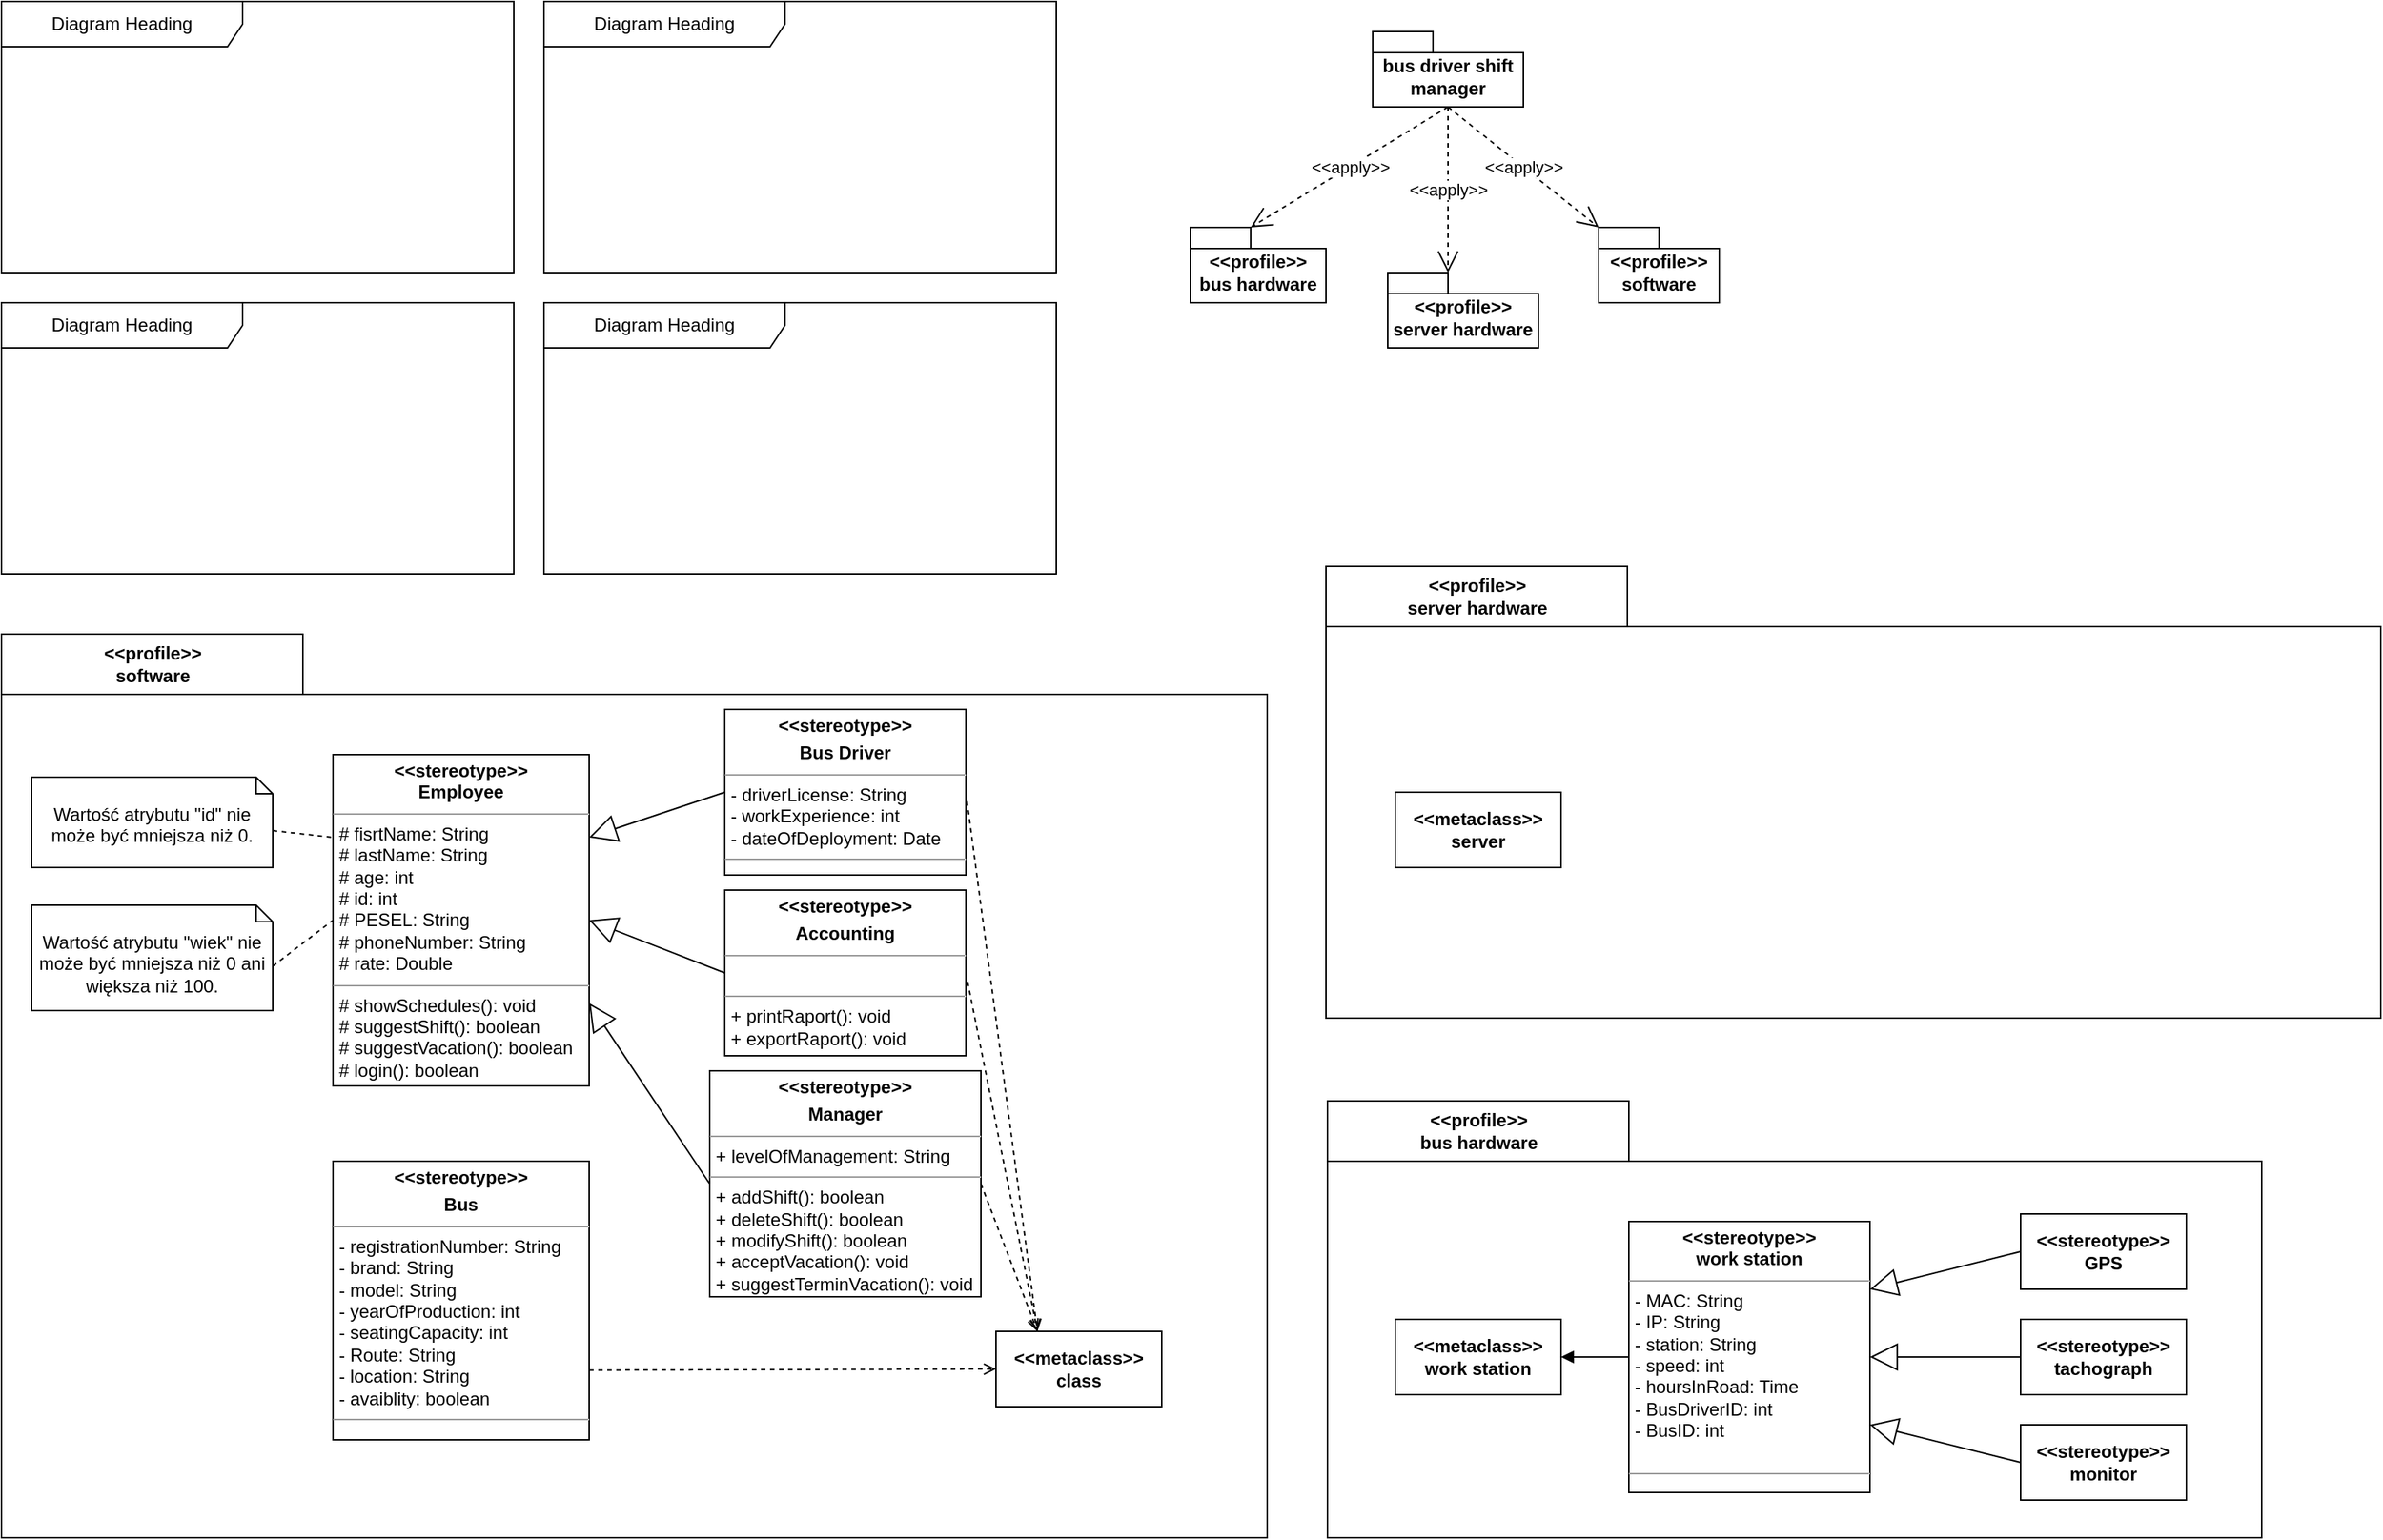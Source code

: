 <mxfile version="22.1.3" type="github">
  <diagram name="Сторінка-1" id="xnTz1qQAvWEni8UB2f_R">
    <mxGraphModel dx="1509" dy="813" grid="1" gridSize="10" guides="1" tooltips="1" connect="1" arrows="1" fold="1" page="1" pageScale="1" pageWidth="827" pageHeight="1169" math="0" shadow="0">
      <root>
        <mxCell id="0" />
        <mxCell id="1" value="Фон" parent="0" />
        <mxCell id="kabTlLA1WyUW2wctdZ1g-15" value="Diagram Heading" style="shape=umlFrame;whiteSpace=wrap;html=1;pointerEvents=0;recursiveResize=0;container=1;collapsible=0;width=160;" vertex="1" parent="1">
          <mxGeometry x="40" y="40" width="340" height="180" as="geometry" />
        </mxCell>
        <mxCell id="kabTlLA1WyUW2wctdZ1g-16" value="Diagram Heading" style="shape=umlFrame;whiteSpace=wrap;html=1;pointerEvents=0;recursiveResize=0;container=1;collapsible=0;width=160;" vertex="1" parent="1">
          <mxGeometry x="40" y="240" width="340" height="180" as="geometry" />
        </mxCell>
        <mxCell id="kabTlLA1WyUW2wctdZ1g-17" value="Diagram Heading" style="shape=umlFrame;whiteSpace=wrap;html=1;pointerEvents=0;recursiveResize=0;container=1;collapsible=0;width=160;" vertex="1" parent="1">
          <mxGeometry x="400" y="240" width="340" height="180" as="geometry" />
        </mxCell>
        <mxCell id="kabTlLA1WyUW2wctdZ1g-18" value="Diagram Heading" style="shape=umlFrame;whiteSpace=wrap;html=1;pointerEvents=0;recursiveResize=0;container=1;collapsible=0;width=160;" vertex="1" parent="1">
          <mxGeometry x="400" y="40" width="340" height="180" as="geometry" />
        </mxCell>
        <mxCell id="kabTlLA1WyUW2wctdZ1g-19" value="" style="shape=folder;fontStyle=1;spacingTop=10;tabWidth=200;tabHeight=40;tabPosition=left;html=1;whiteSpace=wrap;" vertex="1" parent="1">
          <mxGeometry x="40" y="460" width="840" height="600" as="geometry" />
        </mxCell>
        <mxCell id="kabTlLA1WyUW2wctdZ1g-22" value="bus driver shift manager&lt;br&gt;" style="shape=folder;fontStyle=1;spacingTop=10;tabWidth=40;tabHeight=14;tabPosition=left;html=1;whiteSpace=wrap;" vertex="1" parent="1">
          <mxGeometry x="950" y="60" width="100" height="50" as="geometry" />
        </mxCell>
        <mxCell id="kabTlLA1WyUW2wctdZ1g-23" value="&amp;lt;&amp;lt;profile&amp;gt;&amp;gt;&lt;br&gt;bus hardware" style="shape=folder;fontStyle=1;spacingTop=10;tabWidth=40;tabHeight=14;tabPosition=left;html=1;whiteSpace=wrap;" vertex="1" parent="1">
          <mxGeometry x="829" y="190" width="90" height="50" as="geometry" />
        </mxCell>
        <mxCell id="kabTlLA1WyUW2wctdZ1g-24" value="&amp;lt;&amp;lt;profile&amp;gt;&amp;gt;&lt;br&gt;server hardware" style="shape=folder;fontStyle=1;spacingTop=10;tabWidth=40;tabHeight=14;tabPosition=left;html=1;whiteSpace=wrap;" vertex="1" parent="1">
          <mxGeometry x="960" y="220" width="100" height="50" as="geometry" />
        </mxCell>
        <mxCell id="kabTlLA1WyUW2wctdZ1g-25" value="&amp;lt;&amp;lt;profile&amp;gt;&amp;gt;&lt;br&gt;software" style="shape=folder;fontStyle=1;spacingTop=10;tabWidth=40;tabHeight=14;tabPosition=left;html=1;whiteSpace=wrap;" vertex="1" parent="1">
          <mxGeometry x="1100" y="190" width="80" height="50" as="geometry" />
        </mxCell>
        <mxCell id="kabTlLA1WyUW2wctdZ1g-26" value="&amp;lt;&amp;lt;apply&amp;gt;&amp;gt;" style="endArrow=open;endSize=12;dashed=1;html=1;rounded=0;exitX=0.5;exitY=1;exitDx=0;exitDy=0;exitPerimeter=0;entryX=0;entryY=0;entryDx=40;entryDy=0;entryPerimeter=0;" edge="1" parent="1" source="kabTlLA1WyUW2wctdZ1g-22" target="kabTlLA1WyUW2wctdZ1g-23">
          <mxGeometry width="160" relative="1" as="geometry">
            <mxPoint x="880" y="170" as="sourcePoint" />
            <mxPoint x="1040" y="170" as="targetPoint" />
          </mxGeometry>
        </mxCell>
        <mxCell id="kabTlLA1WyUW2wctdZ1g-27" value="&amp;lt;&amp;lt;apply&amp;gt;&amp;gt;" style="endArrow=open;endSize=12;dashed=1;html=1;rounded=0;exitX=0.5;exitY=1;exitDx=0;exitDy=0;exitPerimeter=0;entryX=0;entryY=0;entryDx=40;entryDy=0;entryPerimeter=0;" edge="1" parent="1" source="kabTlLA1WyUW2wctdZ1g-22" target="kabTlLA1WyUW2wctdZ1g-24">
          <mxGeometry width="160" relative="1" as="geometry">
            <mxPoint x="1005" y="100" as="sourcePoint" />
            <mxPoint x="880" y="210" as="targetPoint" />
          </mxGeometry>
        </mxCell>
        <mxCell id="kabTlLA1WyUW2wctdZ1g-28" value="&amp;lt;&amp;lt;apply&amp;gt;&amp;gt;" style="endArrow=open;endSize=12;dashed=1;html=1;rounded=0;exitX=0.5;exitY=1;exitDx=0;exitDy=0;exitPerimeter=0;entryX=0;entryY=0;entryDx=0;entryDy=0;entryPerimeter=0;" edge="1" parent="1" source="kabTlLA1WyUW2wctdZ1g-22" target="kabTlLA1WyUW2wctdZ1g-25">
          <mxGeometry width="160" relative="1" as="geometry">
            <mxPoint x="1010" y="100" as="sourcePoint" />
            <mxPoint x="1010" y="250" as="targetPoint" />
          </mxGeometry>
        </mxCell>
        <mxCell id="kabTlLA1WyUW2wctdZ1g-30" value="&amp;lt;&amp;lt;profile&amp;gt;&amp;gt;&lt;br&gt;software" style="text;align=center;fontStyle=1;verticalAlign=middle;spacingLeft=3;spacingRight=3;strokeColor=none;rotatable=0;points=[[0,0.5],[1,0.5]];portConstraint=eastwest;html=1;" vertex="1" parent="1">
          <mxGeometry x="40" y="460" width="200" height="40" as="geometry" />
        </mxCell>
        <mxCell id="kabTlLA1WyUW2wctdZ1g-31" value="" style="shape=folder;fontStyle=1;spacingTop=10;tabWidth=200;tabHeight=40;tabPosition=left;html=1;whiteSpace=wrap;" vertex="1" parent="1">
          <mxGeometry x="920" y="770" width="620" height="290" as="geometry" />
        </mxCell>
        <mxCell id="kabTlLA1WyUW2wctdZ1g-32" value="" style="shape=folder;fontStyle=1;spacingTop=10;tabWidth=200;tabHeight=40;tabPosition=left;html=1;whiteSpace=wrap;" vertex="1" parent="1">
          <mxGeometry x="919" y="415" width="700" height="300" as="geometry" />
        </mxCell>
        <mxCell id="kabTlLA1WyUW2wctdZ1g-33" value="&amp;lt;&amp;lt;profile&amp;gt;&amp;gt;&lt;br&gt;bus hardware" style="text;align=center;fontStyle=1;verticalAlign=middle;spacingLeft=3;spacingRight=3;strokeColor=none;rotatable=0;points=[[0,0.5],[1,0.5]];portConstraint=eastwest;html=1;" vertex="1" parent="1">
          <mxGeometry x="920" y="770" width="200" height="40" as="geometry" />
        </mxCell>
        <mxCell id="kabTlLA1WyUW2wctdZ1g-34" value="&amp;lt;&amp;lt;profile&amp;gt;&amp;gt;&lt;br&gt;server hardware" style="text;align=center;fontStyle=1;verticalAlign=middle;spacingLeft=3;spacingRight=3;strokeColor=none;rotatable=0;portConstraint=eastwest;html=1;" vertex="1" parent="1">
          <mxGeometry x="919" y="415" width="200" height="40" as="geometry" />
        </mxCell>
        <mxCell id="kabTlLA1WyUW2wctdZ1g-43" value="&lt;p style=&quot;margin:0px;margin-top:4px;text-align:center;&quot;&gt;&lt;b&gt;&amp;lt;&amp;lt;stereotype&amp;gt;&amp;gt;&lt;br&gt;work station&lt;/b&gt;&lt;/p&gt;&lt;hr size=&quot;1&quot;&gt;&lt;p style=&quot;margin:0px;margin-left:4px;&quot;&gt;- MAC: String&lt;/p&gt;&lt;p style=&quot;margin:0px;margin-left:4px;&quot;&gt;- IP: String&lt;/p&gt;&lt;p style=&quot;margin:0px;margin-left:4px;&quot;&gt;- station: String&lt;/p&gt;&lt;p style=&quot;margin:0px;margin-left:4px;&quot;&gt;- speed: int&lt;/p&gt;&lt;p style=&quot;margin:0px;margin-left:4px;&quot;&gt;- hoursInRoad: Time&lt;/p&gt;&lt;p style=&quot;margin:0px;margin-left:4px;&quot;&gt;- BusDriverID: int&lt;/p&gt;&lt;p style=&quot;margin:0px;margin-left:4px;&quot;&gt;- BusID: int&amp;nbsp;&lt;/p&gt;&lt;br&gt;&lt;hr size=&quot;1&quot;&gt;&lt;p style=&quot;margin:0px;margin-left:4px;&quot;&gt;&lt;br&gt;&lt;/p&gt;" style="verticalAlign=top;align=left;overflow=fill;fontSize=12;fontFamily=Helvetica;html=1;whiteSpace=wrap;" vertex="1" parent="1">
          <mxGeometry x="1120" y="850" width="160" height="180" as="geometry" />
        </mxCell>
        <mxCell id="kabTlLA1WyUW2wctdZ1g-44" value="&lt;b&gt;&amp;lt;&amp;lt;metaclass&amp;gt;&amp;gt;&lt;br&gt;work station&lt;/b&gt;" style="html=1;whiteSpace=wrap;" vertex="1" parent="1">
          <mxGeometry x="965" y="915" width="110" height="50" as="geometry" />
        </mxCell>
        <mxCell id="kabTlLA1WyUW2wctdZ1g-47" value="" style="endArrow=block;startArrow=none;endFill=1;startFill=0;html=1;rounded=0;verticalAlign=middle;exitX=0;exitY=0.5;exitDx=0;exitDy=0;entryX=1;entryY=0.5;entryDx=0;entryDy=0;" edge="1" parent="1" source="kabTlLA1WyUW2wctdZ1g-43" target="kabTlLA1WyUW2wctdZ1g-44">
          <mxGeometry width="160" relative="1" as="geometry">
            <mxPoint x="-221" y="1590" as="sourcePoint" />
            <mxPoint x="-61" y="1590" as="targetPoint" />
          </mxGeometry>
        </mxCell>
        <mxCell id="kabTlLA1WyUW2wctdZ1g-48" value="&lt;b&gt;&amp;lt;&amp;lt;stereotype&amp;gt;&amp;gt;&lt;br&gt;GPS&lt;/b&gt;" style="html=1;whiteSpace=wrap;" vertex="1" parent="1">
          <mxGeometry x="1380" y="845" width="110" height="50" as="geometry" />
        </mxCell>
        <mxCell id="kabTlLA1WyUW2wctdZ1g-49" value="&lt;b style=&quot;border-color: var(--border-color);&quot;&gt;&amp;lt;&amp;lt;stereotype&amp;gt;&amp;gt;&lt;br&gt;tachograph&lt;br style=&quot;border-color: var(--border-color);&quot;&gt;&lt;/b&gt;" style="html=1;whiteSpace=wrap;" vertex="1" parent="1">
          <mxGeometry x="1380" y="915" width="110" height="50" as="geometry" />
        </mxCell>
        <mxCell id="kabTlLA1WyUW2wctdZ1g-50" value="&lt;b style=&quot;border-color: var(--border-color);&quot;&gt;&amp;lt;&amp;lt;stereotype&amp;gt;&amp;gt;&lt;br&gt;monitor&lt;br style=&quot;border-color: var(--border-color);&quot;&gt;&lt;/b&gt;" style="html=1;whiteSpace=wrap;" vertex="1" parent="1">
          <mxGeometry x="1380" y="985" width="110" height="50" as="geometry" />
        </mxCell>
        <mxCell id="kabTlLA1WyUW2wctdZ1g-51" value="" style="endArrow=block;endSize=16;endFill=0;html=1;rounded=0;exitX=0;exitY=0.5;exitDx=0;exitDy=0;entryX=1;entryY=0.25;entryDx=0;entryDy=0;" edge="1" parent="1" source="kabTlLA1WyUW2wctdZ1g-48" target="kabTlLA1WyUW2wctdZ1g-43">
          <mxGeometry x="0.003" width="160" relative="1" as="geometry">
            <mxPoint x="59" y="1350" as="sourcePoint" />
            <mxPoint x="219" y="1350" as="targetPoint" />
            <mxPoint as="offset" />
          </mxGeometry>
        </mxCell>
        <mxCell id="kabTlLA1WyUW2wctdZ1g-52" value="" style="endArrow=block;endSize=16;endFill=0;html=1;rounded=0;exitX=0;exitY=0.5;exitDx=0;exitDy=0;entryX=1;entryY=0.5;entryDx=0;entryDy=0;" edge="1" parent="1" source="kabTlLA1WyUW2wctdZ1g-49" target="kabTlLA1WyUW2wctdZ1g-43">
          <mxGeometry width="160" relative="1" as="geometry">
            <mxPoint x="139" y="1340" as="sourcePoint" />
            <mxPoint x="79" y="1400" as="targetPoint" />
          </mxGeometry>
        </mxCell>
        <mxCell id="kabTlLA1WyUW2wctdZ1g-53" value="" style="endArrow=block;endSize=16;endFill=0;html=1;rounded=0;exitX=0;exitY=0.5;exitDx=0;exitDy=0;entryX=1;entryY=0.75;entryDx=0;entryDy=0;" edge="1" parent="1" source="kabTlLA1WyUW2wctdZ1g-50" target="kabTlLA1WyUW2wctdZ1g-43">
          <mxGeometry width="160" relative="1" as="geometry">
            <mxPoint x="149" y="1350" as="sourcePoint" />
            <mxPoint x="99" y="1420" as="targetPoint" />
          </mxGeometry>
        </mxCell>
        <mxCell id="kabTlLA1WyUW2wctdZ1g-54" value="&lt;p style=&quot;margin:0px;margin-top:4px;text-align:center;&quot;&gt;&lt;b&gt;&amp;lt;&amp;lt;stereotype&amp;gt;&amp;gt;&lt;br&gt;Employee&lt;/b&gt;&lt;/p&gt;&lt;hr size=&quot;1&quot;&gt;&lt;p style=&quot;margin:0px;margin-left:4px;&quot;&gt;# fisrtName: String&lt;/p&gt;&lt;p style=&quot;margin:0px;margin-left:4px;&quot;&gt;# lastName: String&lt;/p&gt;&lt;p style=&quot;margin:0px;margin-left:4px;&quot;&gt;# age: int&lt;/p&gt;&lt;p style=&quot;margin:0px;margin-left:4px;&quot;&gt;# id: int&lt;/p&gt;&lt;p style=&quot;margin:0px;margin-left:4px;&quot;&gt;# PESEL: String&lt;/p&gt;&lt;p style=&quot;margin:0px;margin-left:4px;&quot;&gt;# phoneNumber: String&lt;/p&gt;&lt;p style=&quot;margin:0px;margin-left:4px;&quot;&gt;# rate: Double&lt;/p&gt;&lt;hr size=&quot;1&quot;&gt;&lt;p style=&quot;margin:0px;margin-left:4px;&quot;&gt;# showSchedules(): void&lt;/p&gt;&lt;p style=&quot;margin:0px;margin-left:4px;&quot;&gt;# suggestShift(): boolean&lt;/p&gt;&lt;p style=&quot;margin:0px;margin-left:4px;&quot;&gt;# suggestVacation(): boolean&lt;/p&gt;&lt;p style=&quot;margin:0px;margin-left:4px;&quot;&gt;# login(): boolean&lt;/p&gt;" style="verticalAlign=top;align=left;overflow=fill;fontSize=12;fontFamily=Helvetica;html=1;whiteSpace=wrap;" vertex="1" parent="1">
          <mxGeometry x="260" y="540" width="170" height="220" as="geometry" />
        </mxCell>
        <mxCell id="kabTlLA1WyUW2wctdZ1g-55" value="&lt;p style=&quot;margin:0px;margin-top:4px;text-align:center;&quot;&gt;&lt;b&gt;&amp;lt;&amp;lt;stereotype&amp;gt;&amp;gt;&lt;/b&gt;&lt;/p&gt;&lt;p style=&quot;margin:0px;margin-top:4px;text-align:center;&quot;&gt;&lt;b&gt;Bus&lt;/b&gt;&lt;/p&gt;&lt;hr size=&quot;1&quot;&gt;&lt;p style=&quot;margin:0px;margin-left:4px;&quot;&gt;- registrationNumber: String&lt;/p&gt;&lt;p style=&quot;margin:0px;margin-left:4px;&quot;&gt;- brand: String&lt;/p&gt;&lt;p style=&quot;margin:0px;margin-left:4px;&quot;&gt;- model: String&lt;/p&gt;&lt;p style=&quot;margin:0px;margin-left:4px;&quot;&gt;- yearOfProduction: int&lt;/p&gt;&lt;p style=&quot;margin:0px;margin-left:4px;&quot;&gt;- seatingCapacity: int&lt;/p&gt;&lt;p style=&quot;margin:0px;margin-left:4px;&quot;&gt;- Route: String&lt;/p&gt;&lt;p style=&quot;margin:0px;margin-left:4px;&quot;&gt;- location: String&lt;/p&gt;&lt;p style=&quot;margin:0px;margin-left:4px;&quot;&gt;- avaiblity: boolean&lt;/p&gt;&lt;hr size=&quot;1&quot;&gt;&lt;p style=&quot;margin:0px;margin-left:4px;&quot;&gt;&lt;br&gt;&lt;/p&gt;" style="verticalAlign=top;align=left;overflow=fill;fontSize=12;fontFamily=Helvetica;html=1;whiteSpace=wrap;" vertex="1" parent="1">
          <mxGeometry x="260" y="810" width="170" height="185" as="geometry" />
        </mxCell>
        <mxCell id="kabTlLA1WyUW2wctdZ1g-56" value="&lt;p style=&quot;margin:0px;margin-top:4px;text-align:center;&quot;&gt;&lt;b&gt;&amp;lt;&amp;lt;stereotype&amp;gt;&amp;gt;&lt;/b&gt;&lt;/p&gt;&lt;p style=&quot;margin:0px;margin-top:4px;text-align:center;&quot;&gt;&lt;b&gt;Bus Driver&lt;/b&gt;&lt;/p&gt;&lt;hr size=&quot;1&quot;&gt;&lt;p style=&quot;margin:0px;margin-left:4px;&quot;&gt;- driverLicense: String&lt;/p&gt;&lt;p style=&quot;margin:0px;margin-left:4px;&quot;&gt;- workExperience: int&lt;/p&gt;&lt;p style=&quot;margin:0px;margin-left:4px;&quot;&gt;- dateOfDeployment: Date&lt;/p&gt;&lt;hr size=&quot;1&quot;&gt;&lt;p style=&quot;margin:0px;margin-left:4px;&quot;&gt;&lt;br&gt;&lt;/p&gt;" style="verticalAlign=top;align=left;overflow=fill;fontSize=12;fontFamily=Helvetica;html=1;whiteSpace=wrap;" vertex="1" parent="1">
          <mxGeometry x="520" y="510" width="160" height="110" as="geometry" />
        </mxCell>
        <mxCell id="kabTlLA1WyUW2wctdZ1g-57" value="&lt;p style=&quot;margin:0px;margin-top:4px;text-align:center;&quot;&gt;&lt;b style=&quot;border-color: var(--border-color);&quot;&gt;&amp;lt;&amp;lt;stereotype&lt;/b&gt;&lt;b style=&quot;background-color: initial; border-color: var(--border-color);&quot;&gt;&amp;gt;&amp;gt;&lt;/b&gt;&lt;/p&gt;&lt;p style=&quot;margin:0px;margin-top:4px;text-align:center;&quot;&gt;&lt;b&gt;Manager&lt;/b&gt;&lt;/p&gt;&lt;hr size=&quot;1&quot;&gt;&lt;p style=&quot;margin:0px;margin-left:4px;&quot;&gt;+ levelOfManagement: String&lt;/p&gt;&lt;hr size=&quot;1&quot;&gt;&lt;p style=&quot;margin:0px;margin-left:4px;&quot;&gt;+ addShift(): boolean&lt;/p&gt;&lt;p style=&quot;margin:0px;margin-left:4px;&quot;&gt;+ deleteShift(): boolean&lt;/p&gt;&lt;p style=&quot;margin:0px;margin-left:4px;&quot;&gt;+ modifyShift(): boolean&lt;/p&gt;&lt;p style=&quot;margin:0px;margin-left:4px;&quot;&gt;+ acceptVacation(): void&lt;/p&gt;&lt;p style=&quot;margin:0px;margin-left:4px;&quot;&gt;+ suggestTerminVacation(): void&lt;/p&gt;" style="verticalAlign=top;align=left;overflow=fill;fontSize=12;fontFamily=Helvetica;html=1;whiteSpace=wrap;" vertex="1" parent="1">
          <mxGeometry x="510" y="750" width="180" height="150" as="geometry" />
        </mxCell>
        <mxCell id="kabTlLA1WyUW2wctdZ1g-58" value="&lt;p style=&quot;margin:0px;margin-top:4px;text-align:center;&quot;&gt;&lt;b style=&quot;border-color: var(--border-color);&quot;&gt;&amp;lt;&amp;lt;stereotype&lt;/b&gt;&lt;b style=&quot;background-color: initial; border-color: var(--border-color);&quot;&gt;&amp;gt;&amp;gt;&lt;/b&gt;&lt;/p&gt;&lt;p style=&quot;margin:0px;margin-top:4px;text-align:center;&quot;&gt;&lt;b&gt;Accounting&lt;/b&gt;&lt;br&gt;&lt;/p&gt;&lt;hr size=&quot;1&quot;&gt;&lt;p style=&quot;margin:0px;margin-left:4px;&quot;&gt;&lt;br&gt;&lt;/p&gt;&lt;hr size=&quot;1&quot;&gt;&lt;p style=&quot;margin:0px;margin-left:4px;&quot;&gt;+ printRaport(): void&amp;nbsp;&lt;/p&gt;&lt;p style=&quot;margin:0px;margin-left:4px;&quot;&gt;+ exportRaport(): void&lt;/p&gt;" style="verticalAlign=top;align=left;overflow=fill;fontSize=12;fontFamily=Helvetica;html=1;whiteSpace=wrap;" vertex="1" parent="1">
          <mxGeometry x="520" y="630" width="160" height="110" as="geometry" />
        </mxCell>
        <mxCell id="kabTlLA1WyUW2wctdZ1g-68" value="Wartość atrybutu &quot;id&quot; nie może być mniejsza niż 0." style="shape=note2;boundedLbl=1;whiteSpace=wrap;html=1;size=11;verticalAlign=top;align=center;" vertex="1" parent="1">
          <mxGeometry x="60" y="555" width="160" height="60" as="geometry" />
        </mxCell>
        <mxCell id="kabTlLA1WyUW2wctdZ1g-69" value="Wartość atrybutu &quot;wiek&quot; nie może być mniejsza niż 0 ani większa niż 100." style="shape=note2;boundedLbl=1;whiteSpace=wrap;html=1;size=11;verticalAlign=top;align=center;" vertex="1" parent="1">
          <mxGeometry x="60" y="640" width="160" height="70" as="geometry" />
        </mxCell>
        <mxCell id="kabTlLA1WyUW2wctdZ1g-70" value="" style="endArrow=none;startArrow=none;endFill=0;startFill=0;endSize=8;html=1;verticalAlign=bottom;dashed=1;labelBackgroundColor=none;rounded=0;exitX=0;exitY=0;exitDx=160;exitDy=35.5;exitPerimeter=0;entryX=0;entryY=0.25;entryDx=0;entryDy=0;" edge="1" parent="1" source="kabTlLA1WyUW2wctdZ1g-68" target="kabTlLA1WyUW2wctdZ1g-54">
          <mxGeometry width="160" relative="1" as="geometry">
            <mxPoint x="254" y="460" as="sourcePoint" />
            <mxPoint x="414" y="460" as="targetPoint" />
          </mxGeometry>
        </mxCell>
        <mxCell id="kabTlLA1WyUW2wctdZ1g-72" value="" style="endArrow=none;startArrow=none;endFill=0;startFill=0;endSize=8;html=1;verticalAlign=bottom;dashed=1;labelBackgroundColor=none;rounded=0;exitX=0;exitY=0;exitDx=160;exitDy=40.5;exitPerimeter=0;entryX=0;entryY=0.5;entryDx=0;entryDy=0;" edge="1" parent="1" source="kabTlLA1WyUW2wctdZ1g-69" target="kabTlLA1WyUW2wctdZ1g-54">
          <mxGeometry width="160" relative="1" as="geometry">
            <mxPoint x="230" y="601" as="sourcePoint" />
            <mxPoint x="270" y="608" as="targetPoint" />
          </mxGeometry>
        </mxCell>
        <mxCell id="kabTlLA1WyUW2wctdZ1g-73" value="&lt;b&gt;&amp;lt;&amp;lt;metaclass&amp;gt;&amp;gt;&lt;br&gt;class&lt;br&gt;&lt;/b&gt;" style="html=1;whiteSpace=wrap;" vertex="1" parent="1">
          <mxGeometry x="700" y="923" width="110" height="50" as="geometry" />
        </mxCell>
        <mxCell id="kabTlLA1WyUW2wctdZ1g-74" value="" style="html=1;verticalAlign=bottom;labelBackgroundColor=none;endArrow=open;endFill=0;dashed=1;rounded=0;entryX=0.25;entryY=0;entryDx=0;entryDy=0;exitX=1;exitY=0.5;exitDx=0;exitDy=0;" edge="1" parent="1" source="kabTlLA1WyUW2wctdZ1g-57" target="kabTlLA1WyUW2wctdZ1g-73">
          <mxGeometry width="160" relative="1" as="geometry">
            <mxPoint x="600" y="820" as="sourcePoint" />
            <mxPoint x="760" y="820" as="targetPoint" />
          </mxGeometry>
        </mxCell>
        <mxCell id="kabTlLA1WyUW2wctdZ1g-75" value="" style="html=1;verticalAlign=bottom;labelBackgroundColor=none;endArrow=open;endFill=0;dashed=1;rounded=0;entryX=0.25;entryY=0;entryDx=0;entryDy=0;exitX=1;exitY=0.5;exitDx=0;exitDy=0;" edge="1" parent="1" source="kabTlLA1WyUW2wctdZ1g-58" target="kabTlLA1WyUW2wctdZ1g-73">
          <mxGeometry width="160" relative="1" as="geometry">
            <mxPoint x="700" y="850" as="sourcePoint" />
            <mxPoint x="782" y="950" as="targetPoint" />
          </mxGeometry>
        </mxCell>
        <mxCell id="kabTlLA1WyUW2wctdZ1g-76" value="" style="html=1;verticalAlign=bottom;labelBackgroundColor=none;endArrow=open;endFill=0;dashed=1;rounded=0;entryX=0.25;entryY=0;entryDx=0;entryDy=0;exitX=1;exitY=0.5;exitDx=0;exitDy=0;" edge="1" parent="1" source="kabTlLA1WyUW2wctdZ1g-56" target="kabTlLA1WyUW2wctdZ1g-73">
          <mxGeometry width="160" relative="1" as="geometry">
            <mxPoint x="690" y="700" as="sourcePoint" />
            <mxPoint x="782" y="950" as="targetPoint" />
          </mxGeometry>
        </mxCell>
        <mxCell id="kabTlLA1WyUW2wctdZ1g-77" value="" style="html=1;verticalAlign=bottom;labelBackgroundColor=none;endArrow=open;endFill=0;dashed=1;rounded=0;entryX=0;entryY=0.5;entryDx=0;entryDy=0;exitX=1;exitY=0.75;exitDx=0;exitDy=0;" edge="1" parent="1" source="kabTlLA1WyUW2wctdZ1g-55" target="kabTlLA1WyUW2wctdZ1g-73">
          <mxGeometry width="160" relative="1" as="geometry">
            <mxPoint x="690" y="700" as="sourcePoint" />
            <mxPoint x="782" y="950" as="targetPoint" />
          </mxGeometry>
        </mxCell>
        <mxCell id="kabTlLA1WyUW2wctdZ1g-79" value="" style="endArrow=block;endSize=16;endFill=0;html=1;rounded=0;exitX=0;exitY=0.5;exitDx=0;exitDy=0;entryX=1;entryY=0.75;entryDx=0;entryDy=0;" edge="1" parent="1" source="kabTlLA1WyUW2wctdZ1g-57" target="kabTlLA1WyUW2wctdZ1g-54">
          <mxGeometry width="160" relative="1" as="geometry">
            <mxPoint x="400" y="910" as="sourcePoint" />
            <mxPoint x="560" y="910" as="targetPoint" />
          </mxGeometry>
        </mxCell>
        <mxCell id="kabTlLA1WyUW2wctdZ1g-80" value="" style="endArrow=block;endSize=16;endFill=0;html=1;rounded=0;exitX=0;exitY=0.5;exitDx=0;exitDy=0;entryX=1;entryY=0.5;entryDx=0;entryDy=0;" edge="1" parent="1" source="kabTlLA1WyUW2wctdZ1g-58" target="kabTlLA1WyUW2wctdZ1g-54">
          <mxGeometry width="160" relative="1" as="geometry">
            <mxPoint x="520" y="850" as="sourcePoint" />
            <mxPoint x="440" y="715" as="targetPoint" />
          </mxGeometry>
        </mxCell>
        <mxCell id="kabTlLA1WyUW2wctdZ1g-81" value="" style="endArrow=block;endSize=16;endFill=0;html=1;rounded=0;exitX=0;exitY=0.5;exitDx=0;exitDy=0;entryX=1;entryY=0.25;entryDx=0;entryDy=0;" edge="1" parent="1" source="kabTlLA1WyUW2wctdZ1g-56" target="kabTlLA1WyUW2wctdZ1g-54">
          <mxGeometry width="160" relative="1" as="geometry">
            <mxPoint x="530" y="700" as="sourcePoint" />
            <mxPoint x="440" y="660" as="targetPoint" />
          </mxGeometry>
        </mxCell>
        <mxCell id="kabTlLA1WyUW2wctdZ1g-82" value="&lt;b&gt;&amp;lt;&amp;lt;metaclass&amp;gt;&amp;gt;&lt;br&gt;server&lt;br&gt;&lt;/b&gt;" style="html=1;whiteSpace=wrap;" vertex="1" parent="1">
          <mxGeometry x="965" y="565" width="110" height="50" as="geometry" />
        </mxCell>
      </root>
    </mxGraphModel>
  </diagram>
</mxfile>
